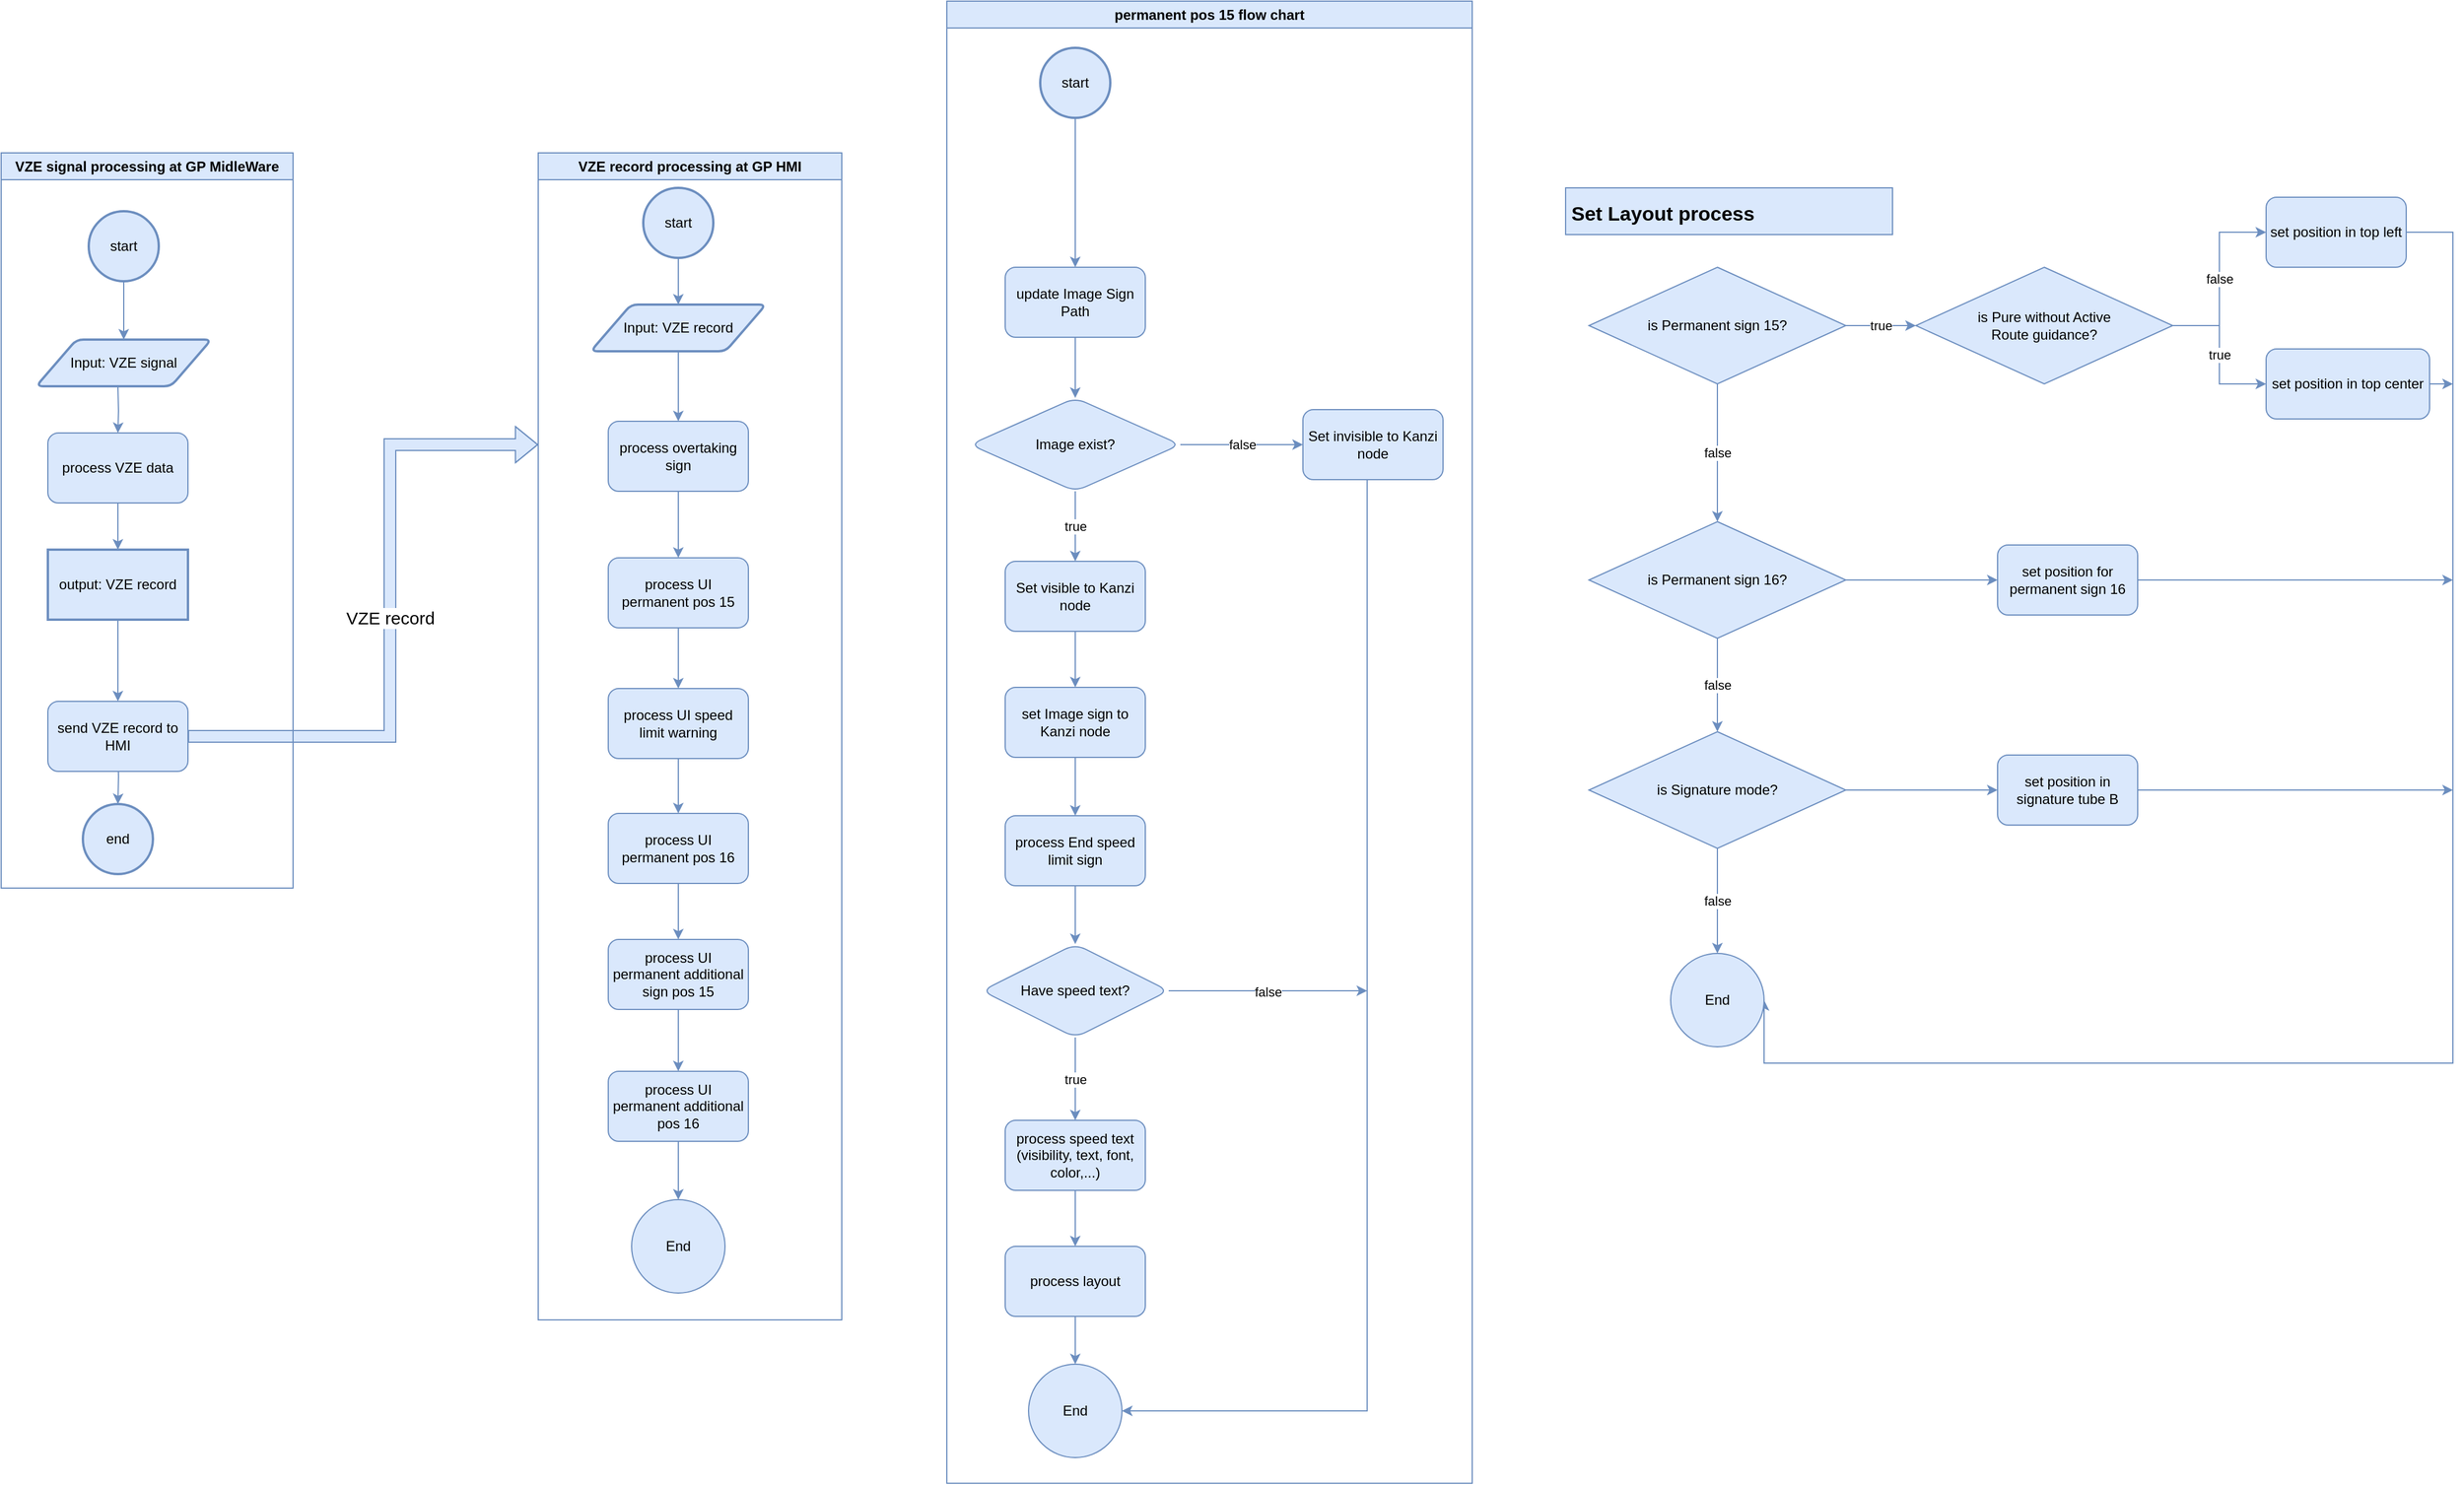 <mxfile version="22.0.8" type="github">
  <diagram id="C5RBs43oDa-KdzZeNtuy" name="Page-1">
    <mxGraphModel dx="1834" dy="1190" grid="1" gridSize="10" guides="1" tooltips="1" connect="1" arrows="1" fold="1" page="0" pageScale="1" pageWidth="827" pageHeight="1169" math="0" shadow="0">
      <root>
        <mxCell id="WIyWlLk6GJQsqaUBKTNV-0" />
        <mxCell id="WIyWlLk6GJQsqaUBKTNV-1" parent="WIyWlLk6GJQsqaUBKTNV-0" />
        <mxCell id="pweI87GoPsUc7fEqwlmQ-33" value="&lt;h1&gt;&lt;span style=&quot;font-size: 17px;&quot;&gt;Set Layout process&lt;/span&gt;&lt;/h1&gt;" style="text;html=1;strokeColor=#6c8ebf;fillColor=#dae8fc;spacing=5;spacingTop=-20;whiteSpace=wrap;overflow=hidden;rounded=0;" parent="WIyWlLk6GJQsqaUBKTNV-1" vertex="1">
          <mxGeometry x="990" y="-40" width="280" height="40" as="geometry" />
        </mxCell>
        <mxCell id="pweI87GoPsUc7fEqwlmQ-102" value="true" style="edgeStyle=orthogonalEdgeStyle;rounded=0;orthogonalLoop=1;jettySize=auto;html=1;fillColor=#dae8fc;strokeColor=#6c8ebf;" parent="WIyWlLk6GJQsqaUBKTNV-1" source="pweI87GoPsUc7fEqwlmQ-91" target="pweI87GoPsUc7fEqwlmQ-101" edge="1">
          <mxGeometry relative="1" as="geometry" />
        </mxCell>
        <mxCell id="pweI87GoPsUc7fEqwlmQ-106" value="false" style="edgeStyle=orthogonalEdgeStyle;rounded=0;orthogonalLoop=1;jettySize=auto;html=1;fillColor=#dae8fc;strokeColor=#6c8ebf;" parent="WIyWlLk6GJQsqaUBKTNV-1" source="pweI87GoPsUc7fEqwlmQ-91" target="pweI87GoPsUc7fEqwlmQ-105" edge="1">
          <mxGeometry relative="1" as="geometry" />
        </mxCell>
        <mxCell id="pweI87GoPsUc7fEqwlmQ-91" value="is Permanent sign 15?" style="rhombus;whiteSpace=wrap;html=1;fillColor=#dae8fc;strokeColor=#6c8ebf;" parent="WIyWlLk6GJQsqaUBKTNV-1" vertex="1">
          <mxGeometry x="1010" y="28" width="220" height="100" as="geometry" />
        </mxCell>
        <mxCell id="pweI87GoPsUc7fEqwlmQ-117" style="edgeStyle=orthogonalEdgeStyle;rounded=0;orthogonalLoop=1;jettySize=auto;html=1;entryX=1;entryY=0.5;entryDx=0;entryDy=0;fillColor=#dae8fc;strokeColor=#6c8ebf;" parent="WIyWlLk6GJQsqaUBKTNV-1" source="pweI87GoPsUc7fEqwlmQ-97" target="pweI87GoPsUc7fEqwlmQ-113" edge="1">
          <mxGeometry relative="1" as="geometry">
            <Array as="points">
              <mxPoint x="1750" y="-2" />
              <mxPoint x="1750" y="710" />
            </Array>
          </mxGeometry>
        </mxCell>
        <mxCell id="pweI87GoPsUc7fEqwlmQ-97" value="set position in top left" style="rounded=1;whiteSpace=wrap;html=1;fillColor=#dae8fc;strokeColor=#6c8ebf;" parent="WIyWlLk6GJQsqaUBKTNV-1" vertex="1">
          <mxGeometry x="1590" y="-32" width="120" height="60" as="geometry" />
        </mxCell>
        <mxCell id="pweI87GoPsUc7fEqwlmQ-118" style="edgeStyle=orthogonalEdgeStyle;rounded=0;orthogonalLoop=1;jettySize=auto;html=1;fillColor=#dae8fc;strokeColor=#6c8ebf;" parent="WIyWlLk6GJQsqaUBKTNV-1" source="pweI87GoPsUc7fEqwlmQ-99" edge="1">
          <mxGeometry relative="1" as="geometry">
            <mxPoint x="1750" y="128" as="targetPoint" />
          </mxGeometry>
        </mxCell>
        <mxCell id="pweI87GoPsUc7fEqwlmQ-99" value="set position in top center" style="rounded=1;whiteSpace=wrap;html=1;fillColor=#dae8fc;strokeColor=#6c8ebf;" parent="WIyWlLk6GJQsqaUBKTNV-1" vertex="1">
          <mxGeometry x="1590" y="98" width="140" height="60" as="geometry" />
        </mxCell>
        <mxCell id="pweI87GoPsUc7fEqwlmQ-115" value="false" style="edgeStyle=orthogonalEdgeStyle;rounded=0;orthogonalLoop=1;jettySize=auto;html=1;entryX=0;entryY=0.5;entryDx=0;entryDy=0;fillColor=#dae8fc;strokeColor=#6c8ebf;" parent="WIyWlLk6GJQsqaUBKTNV-1" source="pweI87GoPsUc7fEqwlmQ-101" target="pweI87GoPsUc7fEqwlmQ-97" edge="1">
          <mxGeometry relative="1" as="geometry" />
        </mxCell>
        <mxCell id="pweI87GoPsUc7fEqwlmQ-116" value="true" style="edgeStyle=orthogonalEdgeStyle;rounded=0;orthogonalLoop=1;jettySize=auto;html=1;entryX=0;entryY=0.5;entryDx=0;entryDy=0;fillColor=#dae8fc;strokeColor=#6c8ebf;" parent="WIyWlLk6GJQsqaUBKTNV-1" source="pweI87GoPsUc7fEqwlmQ-101" target="pweI87GoPsUc7fEqwlmQ-99" edge="1">
          <mxGeometry relative="1" as="geometry" />
        </mxCell>
        <mxCell id="pweI87GoPsUc7fEqwlmQ-101" value="is Pure without Active&lt;br&gt;Route guidance?" style="rhombus;whiteSpace=wrap;html=1;fillColor=#dae8fc;strokeColor=#6c8ebf;" parent="WIyWlLk6GJQsqaUBKTNV-1" vertex="1">
          <mxGeometry x="1290" y="28" width="220" height="100" as="geometry" />
        </mxCell>
        <mxCell id="pweI87GoPsUc7fEqwlmQ-108" style="edgeStyle=orthogonalEdgeStyle;rounded=0;orthogonalLoop=1;jettySize=auto;html=1;entryX=0;entryY=0.5;entryDx=0;entryDy=0;fillColor=#dae8fc;strokeColor=#6c8ebf;" parent="WIyWlLk6GJQsqaUBKTNV-1" source="pweI87GoPsUc7fEqwlmQ-105" target="pweI87GoPsUc7fEqwlmQ-107" edge="1">
          <mxGeometry relative="1" as="geometry" />
        </mxCell>
        <mxCell id="pweI87GoPsUc7fEqwlmQ-110" value="false" style="edgeStyle=orthogonalEdgeStyle;rounded=0;orthogonalLoop=1;jettySize=auto;html=1;fillColor=#dae8fc;strokeColor=#6c8ebf;" parent="WIyWlLk6GJQsqaUBKTNV-1" source="pweI87GoPsUc7fEqwlmQ-105" target="pweI87GoPsUc7fEqwlmQ-109" edge="1">
          <mxGeometry relative="1" as="geometry" />
        </mxCell>
        <mxCell id="pweI87GoPsUc7fEqwlmQ-105" value="is Permanent sign 16?" style="rhombus;whiteSpace=wrap;html=1;fillColor=#dae8fc;strokeColor=#6c8ebf;" parent="WIyWlLk6GJQsqaUBKTNV-1" vertex="1">
          <mxGeometry x="1010" y="246" width="220" height="100" as="geometry" />
        </mxCell>
        <mxCell id="pweI87GoPsUc7fEqwlmQ-119" style="edgeStyle=orthogonalEdgeStyle;rounded=0;orthogonalLoop=1;jettySize=auto;html=1;fillColor=#dae8fc;strokeColor=#6c8ebf;" parent="WIyWlLk6GJQsqaUBKTNV-1" source="pweI87GoPsUc7fEqwlmQ-107" edge="1">
          <mxGeometry relative="1" as="geometry">
            <mxPoint x="1750" y="296" as="targetPoint" />
          </mxGeometry>
        </mxCell>
        <mxCell id="pweI87GoPsUc7fEqwlmQ-107" value="set position for permanent sign 16" style="rounded=1;whiteSpace=wrap;html=1;fillColor=#dae8fc;strokeColor=#6c8ebf;" parent="WIyWlLk6GJQsqaUBKTNV-1" vertex="1">
          <mxGeometry x="1360" y="266" width="120" height="60" as="geometry" />
        </mxCell>
        <mxCell id="pweI87GoPsUc7fEqwlmQ-112" value="" style="edgeStyle=orthogonalEdgeStyle;rounded=0;orthogonalLoop=1;jettySize=auto;html=1;fillColor=#dae8fc;strokeColor=#6c8ebf;" parent="WIyWlLk6GJQsqaUBKTNV-1" source="pweI87GoPsUc7fEqwlmQ-109" target="pweI87GoPsUc7fEqwlmQ-111" edge="1">
          <mxGeometry relative="1" as="geometry" />
        </mxCell>
        <mxCell id="pweI87GoPsUc7fEqwlmQ-114" value="false" style="edgeStyle=orthogonalEdgeStyle;rounded=0;orthogonalLoop=1;jettySize=auto;html=1;fillColor=#dae8fc;strokeColor=#6c8ebf;" parent="WIyWlLk6GJQsqaUBKTNV-1" source="pweI87GoPsUc7fEqwlmQ-109" target="pweI87GoPsUc7fEqwlmQ-113" edge="1">
          <mxGeometry relative="1" as="geometry" />
        </mxCell>
        <mxCell id="pweI87GoPsUc7fEqwlmQ-109" value="is Signature mode?" style="rhombus;whiteSpace=wrap;html=1;fillColor=#dae8fc;strokeColor=#6c8ebf;" parent="WIyWlLk6GJQsqaUBKTNV-1" vertex="1">
          <mxGeometry x="1010" y="426" width="220" height="100" as="geometry" />
        </mxCell>
        <mxCell id="pweI87GoPsUc7fEqwlmQ-120" style="edgeStyle=orthogonalEdgeStyle;rounded=0;orthogonalLoop=1;jettySize=auto;html=1;fillColor=#dae8fc;strokeColor=#6c8ebf;" parent="WIyWlLk6GJQsqaUBKTNV-1" source="pweI87GoPsUc7fEqwlmQ-111" edge="1">
          <mxGeometry relative="1" as="geometry">
            <mxPoint x="1750" y="476" as="targetPoint" />
          </mxGeometry>
        </mxCell>
        <mxCell id="pweI87GoPsUc7fEqwlmQ-111" value="set position in signature tube B" style="rounded=1;whiteSpace=wrap;html=1;fillColor=#dae8fc;strokeColor=#6c8ebf;" parent="WIyWlLk6GJQsqaUBKTNV-1" vertex="1">
          <mxGeometry x="1360" y="446" width="120" height="60" as="geometry" />
        </mxCell>
        <mxCell id="pweI87GoPsUc7fEqwlmQ-113" value="End" style="ellipse;whiteSpace=wrap;html=1;fillColor=#dae8fc;strokeColor=#6c8ebf;" parent="WIyWlLk6GJQsqaUBKTNV-1" vertex="1">
          <mxGeometry x="1080" y="616" width="80" height="80" as="geometry" />
        </mxCell>
        <mxCell id="uQiKLjegs5ypkHMmcUOT-59" value="&lt;font style=&quot;font-size: 15px;&quot;&gt;VZE record&lt;/font&gt;" style="edgeStyle=orthogonalEdgeStyle;rounded=0;orthogonalLoop=1;jettySize=auto;html=1;shape=flexArrow;fillColor=#dae8fc;strokeColor=#6c8ebf;exitX=1;exitY=0.5;exitDx=0;exitDy=0;entryX=0;entryY=0.25;entryDx=0;entryDy=0;" edge="1" parent="WIyWlLk6GJQsqaUBKTNV-1" source="uQiKLjegs5ypkHMmcUOT-26" target="uQiKLjegs5ypkHMmcUOT-100">
          <mxGeometry relative="1" as="geometry">
            <mxPoint x="110" y="245" as="targetPoint" />
            <Array as="points">
              <mxPoint x="-17" y="430" />
              <mxPoint x="-17" y="180" />
            </Array>
          </mxGeometry>
        </mxCell>
        <mxCell id="uQiKLjegs5ypkHMmcUOT-13" value="VZE signal&amp;nbsp;processing&amp;nbsp;at GP MidleWare" style="swimlane;whiteSpace=wrap;html=1;fillColor=#dae8fc;strokeColor=#6c8ebf;" vertex="1" parent="WIyWlLk6GJQsqaUBKTNV-1">
          <mxGeometry x="-350" y="-70" width="250" height="630" as="geometry">
            <mxRectangle x="-250" y="-70" width="230" height="30" as="alternateBounds" />
          </mxGeometry>
        </mxCell>
        <mxCell id="uQiKLjegs5ypkHMmcUOT-33" value="" style="edgeStyle=orthogonalEdgeStyle;rounded=0;orthogonalLoop=1;jettySize=auto;html=1;fillColor=#dae8fc;strokeColor=#6c8ebf;" edge="1" parent="uQiKLjegs5ypkHMmcUOT-13" source="uQiKLjegs5ypkHMmcUOT-0" target="uQiKLjegs5ypkHMmcUOT-32">
          <mxGeometry relative="1" as="geometry" />
        </mxCell>
        <mxCell id="uQiKLjegs5ypkHMmcUOT-0" value="process VZE data" style="whiteSpace=wrap;html=1;fillColor=#dae8fc;strokeColor=#6c8ebf;rounded=1;" vertex="1" parent="uQiKLjegs5ypkHMmcUOT-13">
          <mxGeometry x="40" y="240" width="120" height="60" as="geometry" />
        </mxCell>
        <mxCell id="uQiKLjegs5ypkHMmcUOT-22" value="" style="edgeStyle=orthogonalEdgeStyle;rounded=0;orthogonalLoop=1;jettySize=auto;html=1;fillColor=#dae8fc;strokeColor=#6c8ebf;" edge="1" parent="uQiKLjegs5ypkHMmcUOT-13" target="uQiKLjegs5ypkHMmcUOT-21">
          <mxGeometry relative="1" as="geometry">
            <mxPoint x="100" y="510" as="sourcePoint" />
          </mxGeometry>
        </mxCell>
        <mxCell id="uQiKLjegs5ypkHMmcUOT-55" value="" style="edgeStyle=orthogonalEdgeStyle;rounded=0;orthogonalLoop=1;jettySize=auto;html=1;fillColor=#dae8fc;strokeColor=#6c8ebf;" edge="1" parent="uQiKLjegs5ypkHMmcUOT-13" source="uQiKLjegs5ypkHMmcUOT-20" target="uQiKLjegs5ypkHMmcUOT-54">
          <mxGeometry relative="1" as="geometry" />
        </mxCell>
        <mxCell id="uQiKLjegs5ypkHMmcUOT-20" value="start" style="strokeWidth=2;html=1;shape=mxgraph.flowchart.start_2;whiteSpace=wrap;fillColor=#dae8fc;strokeColor=#6c8ebf;" vertex="1" parent="uQiKLjegs5ypkHMmcUOT-13">
          <mxGeometry x="75" y="50" width="60" height="60" as="geometry" />
        </mxCell>
        <mxCell id="uQiKLjegs5ypkHMmcUOT-21" value="end" style="strokeWidth=2;html=1;shape=mxgraph.flowchart.start_2;whiteSpace=wrap;fillColor=#dae8fc;strokeColor=#6c8ebf;" vertex="1" parent="uQiKLjegs5ypkHMmcUOT-13">
          <mxGeometry x="70" y="558" width="60" height="60" as="geometry" />
        </mxCell>
        <mxCell id="uQiKLjegs5ypkHMmcUOT-28" value="" style="edgeStyle=orthogonalEdgeStyle;rounded=0;orthogonalLoop=1;jettySize=auto;html=1;fillColor=#dae8fc;strokeColor=#6c8ebf;" edge="1" parent="uQiKLjegs5ypkHMmcUOT-13" target="uQiKLjegs5ypkHMmcUOT-0">
          <mxGeometry relative="1" as="geometry">
            <mxPoint x="100" y="200" as="sourcePoint" />
          </mxGeometry>
        </mxCell>
        <mxCell id="uQiKLjegs5ypkHMmcUOT-26" value="send VZE record to HMI" style="whiteSpace=wrap;html=1;fillColor=#dae8fc;strokeColor=#6c8ebf;rounded=1;" vertex="1" parent="uQiKLjegs5ypkHMmcUOT-13">
          <mxGeometry x="40" y="470" width="120" height="60" as="geometry" />
        </mxCell>
        <mxCell id="uQiKLjegs5ypkHMmcUOT-34" value="" style="edgeStyle=orthogonalEdgeStyle;rounded=0;orthogonalLoop=1;jettySize=auto;html=1;fillColor=#dae8fc;strokeColor=#6c8ebf;" edge="1" parent="uQiKLjegs5ypkHMmcUOT-13" source="uQiKLjegs5ypkHMmcUOT-32" target="uQiKLjegs5ypkHMmcUOT-26">
          <mxGeometry relative="1" as="geometry" />
        </mxCell>
        <mxCell id="uQiKLjegs5ypkHMmcUOT-32" value="output: VZE record" style="whiteSpace=wrap;html=1;fillColor=#dae8fc;strokeColor=#6c8ebf;strokeWidth=2;" vertex="1" parent="uQiKLjegs5ypkHMmcUOT-13">
          <mxGeometry x="40" y="340" width="120" height="60" as="geometry" />
        </mxCell>
        <mxCell id="uQiKLjegs5ypkHMmcUOT-54" value="Input: VZE signal" style="shape=parallelogram;html=1;strokeWidth=2;perimeter=parallelogramPerimeter;whiteSpace=wrap;rounded=1;arcSize=12;size=0.23;fillColor=#dae8fc;strokeColor=#6c8ebf;" vertex="1" parent="uQiKLjegs5ypkHMmcUOT-13">
          <mxGeometry x="30" y="160" width="150" height="40" as="geometry" />
        </mxCell>
        <mxCell id="uQiKLjegs5ypkHMmcUOT-100" value="VZE record&amp;nbsp;processing&amp;nbsp;at GP HMI" style="swimlane;whiteSpace=wrap;html=1;fillColor=#dae8fc;strokeColor=#6c8ebf;" vertex="1" parent="WIyWlLk6GJQsqaUBKTNV-1">
          <mxGeometry x="110" y="-70" width="260" height="1000" as="geometry" />
        </mxCell>
        <mxCell id="uQiKLjegs5ypkHMmcUOT-101" value="process UI permanent pos 16" style="whiteSpace=wrap;html=1;rounded=1;glass=0;strokeWidth=1;shadow=0;fillColor=#dae8fc;strokeColor=#6c8ebf;" vertex="1" parent="uQiKLjegs5ypkHMmcUOT-100">
          <mxGeometry x="60" y="566" width="120" height="60" as="geometry" />
        </mxCell>
        <mxCell id="uQiKLjegs5ypkHMmcUOT-102" value="End" style="ellipse;whiteSpace=wrap;html=1;aspect=fixed;fillColor=#dae8fc;strokeColor=#6c8ebf;" vertex="1" parent="uQiKLjegs5ypkHMmcUOT-100">
          <mxGeometry x="80" y="897" width="80" height="80" as="geometry" />
        </mxCell>
        <mxCell id="uQiKLjegs5ypkHMmcUOT-103" value="process UI permanent pos 15" style="rounded=1;whiteSpace=wrap;html=1;fillColor=#dae8fc;strokeColor=#6c8ebf;" vertex="1" parent="uQiKLjegs5ypkHMmcUOT-100">
          <mxGeometry x="60" y="347" width="120" height="60" as="geometry" />
        </mxCell>
        <mxCell id="uQiKLjegs5ypkHMmcUOT-104" value="" style="edgeStyle=orthogonalEdgeStyle;rounded=0;orthogonalLoop=1;jettySize=auto;html=1;fillColor=#dae8fc;strokeColor=#6c8ebf;" edge="1" parent="uQiKLjegs5ypkHMmcUOT-100" source="uQiKLjegs5ypkHMmcUOT-105" target="uQiKLjegs5ypkHMmcUOT-101">
          <mxGeometry relative="1" as="geometry" />
        </mxCell>
        <mxCell id="uQiKLjegs5ypkHMmcUOT-105" value="process UI speed limit warning" style="whiteSpace=wrap;html=1;fillColor=#dae8fc;strokeColor=#6c8ebf;rounded=1;" vertex="1" parent="uQiKLjegs5ypkHMmcUOT-100">
          <mxGeometry x="60" y="459" width="120" height="60" as="geometry" />
        </mxCell>
        <mxCell id="uQiKLjegs5ypkHMmcUOT-106" value="" style="edgeStyle=orthogonalEdgeStyle;rounded=0;orthogonalLoop=1;jettySize=auto;html=1;fillColor=#dae8fc;strokeColor=#6c8ebf;" edge="1" parent="uQiKLjegs5ypkHMmcUOT-100" source="uQiKLjegs5ypkHMmcUOT-103" target="uQiKLjegs5ypkHMmcUOT-105">
          <mxGeometry relative="1" as="geometry" />
        </mxCell>
        <mxCell id="uQiKLjegs5ypkHMmcUOT-107" value="process UI permanent additional sign pos 15" style="whiteSpace=wrap;html=1;rounded=1;glass=0;strokeWidth=1;shadow=0;fillColor=#dae8fc;strokeColor=#6c8ebf;" vertex="1" parent="uQiKLjegs5ypkHMmcUOT-100">
          <mxGeometry x="60" y="674" width="120" height="60" as="geometry" />
        </mxCell>
        <mxCell id="uQiKLjegs5ypkHMmcUOT-108" value="" style="edgeStyle=orthogonalEdgeStyle;rounded=0;orthogonalLoop=1;jettySize=auto;html=1;fillColor=#dae8fc;strokeColor=#6c8ebf;" edge="1" parent="uQiKLjegs5ypkHMmcUOT-100" source="uQiKLjegs5ypkHMmcUOT-101" target="uQiKLjegs5ypkHMmcUOT-107">
          <mxGeometry relative="1" as="geometry" />
        </mxCell>
        <mxCell id="uQiKLjegs5ypkHMmcUOT-109" value="" style="edgeStyle=orthogonalEdgeStyle;rounded=0;orthogonalLoop=1;jettySize=auto;html=1;fillColor=#dae8fc;strokeColor=#6c8ebf;" edge="1" parent="uQiKLjegs5ypkHMmcUOT-100" source="uQiKLjegs5ypkHMmcUOT-110" target="uQiKLjegs5ypkHMmcUOT-102">
          <mxGeometry relative="1" as="geometry" />
        </mxCell>
        <mxCell id="uQiKLjegs5ypkHMmcUOT-110" value="process UI permanent additional pos 16" style="whiteSpace=wrap;html=1;rounded=1;glass=0;strokeWidth=1;shadow=0;fillColor=#dae8fc;strokeColor=#6c8ebf;" vertex="1" parent="uQiKLjegs5ypkHMmcUOT-100">
          <mxGeometry x="60" y="787" width="120" height="60" as="geometry" />
        </mxCell>
        <mxCell id="uQiKLjegs5ypkHMmcUOT-111" value="" style="edgeStyle=orthogonalEdgeStyle;rounded=0;orthogonalLoop=1;jettySize=auto;html=1;fillColor=#dae8fc;strokeColor=#6c8ebf;" edge="1" parent="uQiKLjegs5ypkHMmcUOT-100" source="uQiKLjegs5ypkHMmcUOT-107" target="uQiKLjegs5ypkHMmcUOT-110">
          <mxGeometry relative="1" as="geometry" />
        </mxCell>
        <mxCell id="uQiKLjegs5ypkHMmcUOT-112" value="" style="edgeStyle=orthogonalEdgeStyle;rounded=0;orthogonalLoop=1;jettySize=auto;html=1;fillColor=#dae8fc;strokeColor=#6c8ebf;" edge="1" parent="uQiKLjegs5ypkHMmcUOT-100" source="uQiKLjegs5ypkHMmcUOT-113" target="uQiKLjegs5ypkHMmcUOT-103">
          <mxGeometry relative="1" as="geometry" />
        </mxCell>
        <mxCell id="uQiKLjegs5ypkHMmcUOT-113" value="process overtaking sign" style="rounded=1;whiteSpace=wrap;html=1;fillColor=#dae8fc;strokeColor=#6c8ebf;" vertex="1" parent="uQiKLjegs5ypkHMmcUOT-100">
          <mxGeometry x="60" y="230" width="120" height="60" as="geometry" />
        </mxCell>
        <mxCell id="uQiKLjegs5ypkHMmcUOT-114" value="" style="edgeStyle=orthogonalEdgeStyle;rounded=0;orthogonalLoop=1;jettySize=auto;html=1;fillColor=#dae8fc;strokeColor=#6c8ebf;" edge="1" parent="uQiKLjegs5ypkHMmcUOT-100" source="uQiKLjegs5ypkHMmcUOT-115" target="uQiKLjegs5ypkHMmcUOT-113">
          <mxGeometry relative="1" as="geometry" />
        </mxCell>
        <mxCell id="uQiKLjegs5ypkHMmcUOT-115" value="Input: VZE record" style="shape=parallelogram;html=1;strokeWidth=2;perimeter=parallelogramPerimeter;whiteSpace=wrap;rounded=1;arcSize=12;size=0.23;fillColor=#dae8fc;strokeColor=#6c8ebf;" vertex="1" parent="uQiKLjegs5ypkHMmcUOT-100">
          <mxGeometry x="45" y="130" width="150" height="40" as="geometry" />
        </mxCell>
        <mxCell id="uQiKLjegs5ypkHMmcUOT-116" value="" style="edgeStyle=orthogonalEdgeStyle;rounded=0;orthogonalLoop=1;jettySize=auto;html=1;fillColor=#dae8fc;strokeColor=#6c8ebf;" edge="1" parent="uQiKLjegs5ypkHMmcUOT-100" source="uQiKLjegs5ypkHMmcUOT-117" target="uQiKLjegs5ypkHMmcUOT-115">
          <mxGeometry relative="1" as="geometry" />
        </mxCell>
        <mxCell id="uQiKLjegs5ypkHMmcUOT-117" value="start" style="strokeWidth=2;html=1;shape=mxgraph.flowchart.start_2;whiteSpace=wrap;fillColor=#dae8fc;strokeColor=#6c8ebf;" vertex="1" parent="uQiKLjegs5ypkHMmcUOT-100">
          <mxGeometry x="90" y="30" width="60" height="60" as="geometry" />
        </mxCell>
        <mxCell id="uQiKLjegs5ypkHMmcUOT-136" value="permanent pos 15 flow chart" style="swimlane;whiteSpace=wrap;html=1;fillColor=#dae8fc;strokeColor=#6c8ebf;" vertex="1" parent="WIyWlLk6GJQsqaUBKTNV-1">
          <mxGeometry x="460" y="-200" width="450" height="1270" as="geometry" />
        </mxCell>
        <mxCell id="uQiKLjegs5ypkHMmcUOT-158" value="start" style="strokeWidth=2;html=1;shape=mxgraph.flowchart.start_2;whiteSpace=wrap;fillColor=#dae8fc;strokeColor=#6c8ebf;" vertex="1" parent="uQiKLjegs5ypkHMmcUOT-136">
          <mxGeometry x="80" y="40" width="60" height="60" as="geometry" />
        </mxCell>
        <mxCell id="uQiKLjegs5ypkHMmcUOT-137" value="" style="edgeStyle=orthogonalEdgeStyle;rounded=0;orthogonalLoop=1;jettySize=auto;html=1;fillColor=#dae8fc;strokeColor=#6c8ebf;" edge="1" parent="WIyWlLk6GJQsqaUBKTNV-1" source="uQiKLjegs5ypkHMmcUOT-138" target="uQiKLjegs5ypkHMmcUOT-157">
          <mxGeometry relative="1" as="geometry" />
        </mxCell>
        <mxCell id="uQiKLjegs5ypkHMmcUOT-138" value="set Image sign to Kanzi node" style="whiteSpace=wrap;html=1;rounded=1;glass=0;strokeWidth=1;shadow=0;fillColor=#dae8fc;strokeColor=#6c8ebf;" vertex="1" parent="WIyWlLk6GJQsqaUBKTNV-1">
          <mxGeometry x="510" y="388" width="120" height="60" as="geometry" />
        </mxCell>
        <mxCell id="uQiKLjegs5ypkHMmcUOT-139" value="" style="edgeStyle=orthogonalEdgeStyle;rounded=0;orthogonalLoop=1;jettySize=auto;html=1;fillColor=#dae8fc;strokeColor=#6c8ebf;" edge="1" parent="WIyWlLk6GJQsqaUBKTNV-1" source="uQiKLjegs5ypkHMmcUOT-140" target="uQiKLjegs5ypkHMmcUOT-155">
          <mxGeometry relative="1" as="geometry" />
        </mxCell>
        <mxCell id="uQiKLjegs5ypkHMmcUOT-140" value="process speed text&lt;br&gt;(visibility, text, font, color,...)" style="whiteSpace=wrap;html=1;rounded=1;glass=0;strokeWidth=1;shadow=0;fillColor=#dae8fc;strokeColor=#6c8ebf;" vertex="1" parent="WIyWlLk6GJQsqaUBKTNV-1">
          <mxGeometry x="510" y="759" width="120" height="60" as="geometry" />
        </mxCell>
        <mxCell id="uQiKLjegs5ypkHMmcUOT-141" value="" style="edgeStyle=orthogonalEdgeStyle;rounded=0;orthogonalLoop=1;jettySize=auto;html=1;fillColor=#dae8fc;strokeColor=#6c8ebf;" edge="1" parent="WIyWlLk6GJQsqaUBKTNV-1" source="uQiKLjegs5ypkHMmcUOT-142" target="uQiKLjegs5ypkHMmcUOT-145">
          <mxGeometry relative="1" as="geometry" />
        </mxCell>
        <mxCell id="uQiKLjegs5ypkHMmcUOT-142" value="update Image Sign Path" style="rounded=1;whiteSpace=wrap;html=1;fillColor=#dae8fc;strokeColor=#6c8ebf;" vertex="1" parent="WIyWlLk6GJQsqaUBKTNV-1">
          <mxGeometry x="510" y="28" width="120" height="60" as="geometry" />
        </mxCell>
        <mxCell id="uQiKLjegs5ypkHMmcUOT-143" value="true" style="edgeStyle=orthogonalEdgeStyle;rounded=0;orthogonalLoop=1;jettySize=auto;html=1;fillColor=#dae8fc;strokeColor=#6c8ebf;" edge="1" parent="WIyWlLk6GJQsqaUBKTNV-1" source="uQiKLjegs5ypkHMmcUOT-145" target="uQiKLjegs5ypkHMmcUOT-148">
          <mxGeometry relative="1" as="geometry" />
        </mxCell>
        <mxCell id="uQiKLjegs5ypkHMmcUOT-144" value="false" style="edgeStyle=orthogonalEdgeStyle;rounded=0;orthogonalLoop=1;jettySize=auto;html=1;entryX=0;entryY=0.5;entryDx=0;entryDy=0;fillColor=#dae8fc;strokeColor=#6c8ebf;" edge="1" parent="WIyWlLk6GJQsqaUBKTNV-1" source="uQiKLjegs5ypkHMmcUOT-145" target="uQiKLjegs5ypkHMmcUOT-150">
          <mxGeometry relative="1" as="geometry" />
        </mxCell>
        <mxCell id="uQiKLjegs5ypkHMmcUOT-145" value="Image exist?" style="rhombus;whiteSpace=wrap;html=1;fillColor=#dae8fc;strokeColor=#6c8ebf;rounded=1;" vertex="1" parent="WIyWlLk6GJQsqaUBKTNV-1">
          <mxGeometry x="480" y="140" width="180" height="80" as="geometry" />
        </mxCell>
        <mxCell id="uQiKLjegs5ypkHMmcUOT-146" value="End" style="ellipse;whiteSpace=wrap;html=1;aspect=fixed;fillColor=#dae8fc;strokeColor=#6c8ebf;" vertex="1" parent="WIyWlLk6GJQsqaUBKTNV-1">
          <mxGeometry x="530" y="968" width="80" height="80" as="geometry" />
        </mxCell>
        <mxCell id="uQiKLjegs5ypkHMmcUOT-147" value="" style="edgeStyle=orthogonalEdgeStyle;rounded=0;orthogonalLoop=1;jettySize=auto;html=1;fillColor=#dae8fc;strokeColor=#6c8ebf;" edge="1" parent="WIyWlLk6GJQsqaUBKTNV-1" source="uQiKLjegs5ypkHMmcUOT-148" target="uQiKLjegs5ypkHMmcUOT-138">
          <mxGeometry relative="1" as="geometry" />
        </mxCell>
        <mxCell id="uQiKLjegs5ypkHMmcUOT-148" value="Set visible to Kanzi node" style="whiteSpace=wrap;html=1;fillColor=#dae8fc;strokeColor=#6c8ebf;rounded=1;" vertex="1" parent="WIyWlLk6GJQsqaUBKTNV-1">
          <mxGeometry x="510" y="280" width="120" height="60" as="geometry" />
        </mxCell>
        <mxCell id="uQiKLjegs5ypkHMmcUOT-149" style="edgeStyle=orthogonalEdgeStyle;rounded=0;orthogonalLoop=1;jettySize=auto;html=1;entryX=1;entryY=0.5;entryDx=0;entryDy=0;fillColor=#dae8fc;strokeColor=#6c8ebf;" edge="1" parent="WIyWlLk6GJQsqaUBKTNV-1" source="uQiKLjegs5ypkHMmcUOT-150" target="uQiKLjegs5ypkHMmcUOT-146">
          <mxGeometry relative="1" as="geometry">
            <Array as="points">
              <mxPoint x="820" y="1008" />
            </Array>
          </mxGeometry>
        </mxCell>
        <mxCell id="uQiKLjegs5ypkHMmcUOT-150" value="Set invisible to Kanzi node" style="whiteSpace=wrap;html=1;fillColor=#dae8fc;strokeColor=#6c8ebf;rounded=1;" vertex="1" parent="WIyWlLk6GJQsqaUBKTNV-1">
          <mxGeometry x="765" y="150" width="120" height="60" as="geometry" />
        </mxCell>
        <mxCell id="uQiKLjegs5ypkHMmcUOT-151" value="true" style="edgeStyle=orthogonalEdgeStyle;rounded=0;orthogonalLoop=1;jettySize=auto;html=1;entryX=0.5;entryY=0;entryDx=0;entryDy=0;fillColor=#dae8fc;strokeColor=#6c8ebf;" edge="1" parent="WIyWlLk6GJQsqaUBKTNV-1" source="uQiKLjegs5ypkHMmcUOT-153" target="uQiKLjegs5ypkHMmcUOT-140">
          <mxGeometry relative="1" as="geometry" />
        </mxCell>
        <mxCell id="uQiKLjegs5ypkHMmcUOT-152" value="false" style="edgeStyle=orthogonalEdgeStyle;rounded=0;orthogonalLoop=1;jettySize=auto;html=1;fillColor=#dae8fc;strokeColor=#6c8ebf;" edge="1" parent="WIyWlLk6GJQsqaUBKTNV-1" source="uQiKLjegs5ypkHMmcUOT-153">
          <mxGeometry relative="1" as="geometry">
            <mxPoint x="820" y="648" as="targetPoint" />
          </mxGeometry>
        </mxCell>
        <mxCell id="uQiKLjegs5ypkHMmcUOT-153" value="Have speed text?" style="rhombus;whiteSpace=wrap;html=1;fillColor=#dae8fc;strokeColor=#6c8ebf;rounded=1;glass=0;strokeWidth=1;shadow=0;" vertex="1" parent="WIyWlLk6GJQsqaUBKTNV-1">
          <mxGeometry x="490" y="608" width="160" height="80" as="geometry" />
        </mxCell>
        <mxCell id="uQiKLjegs5ypkHMmcUOT-154" value="" style="edgeStyle=orthogonalEdgeStyle;rounded=0;orthogonalLoop=1;jettySize=auto;html=1;fillColor=#dae8fc;strokeColor=#6c8ebf;" edge="1" parent="WIyWlLk6GJQsqaUBKTNV-1" source="uQiKLjegs5ypkHMmcUOT-155" target="uQiKLjegs5ypkHMmcUOT-146">
          <mxGeometry relative="1" as="geometry" />
        </mxCell>
        <mxCell id="uQiKLjegs5ypkHMmcUOT-155" value="process layout" style="whiteSpace=wrap;html=1;fillColor=#dae8fc;strokeColor=#6c8ebf;rounded=1;glass=0;strokeWidth=1;shadow=0;" vertex="1" parent="WIyWlLk6GJQsqaUBKTNV-1">
          <mxGeometry x="510" y="867" width="120" height="60" as="geometry" />
        </mxCell>
        <mxCell id="uQiKLjegs5ypkHMmcUOT-156" style="edgeStyle=orthogonalEdgeStyle;rounded=0;orthogonalLoop=1;jettySize=auto;html=1;entryX=0.5;entryY=0;entryDx=0;entryDy=0;fillColor=#dae8fc;strokeColor=#6c8ebf;" edge="1" parent="WIyWlLk6GJQsqaUBKTNV-1" source="uQiKLjegs5ypkHMmcUOT-157" target="uQiKLjegs5ypkHMmcUOT-153">
          <mxGeometry relative="1" as="geometry" />
        </mxCell>
        <mxCell id="uQiKLjegs5ypkHMmcUOT-157" value="process End speed limit sign" style="whiteSpace=wrap;html=1;rounded=1;glass=0;strokeWidth=1;shadow=0;fillColor=#dae8fc;strokeColor=#6c8ebf;" vertex="1" parent="WIyWlLk6GJQsqaUBKTNV-1">
          <mxGeometry x="510" y="498" width="120" height="60" as="geometry" />
        </mxCell>
        <mxCell id="uQiKLjegs5ypkHMmcUOT-159" style="edgeStyle=orthogonalEdgeStyle;rounded=0;orthogonalLoop=1;jettySize=auto;html=1;entryX=0.5;entryY=0;entryDx=0;entryDy=0;fillColor=#dae8fc;strokeColor=#6c8ebf;" edge="1" parent="WIyWlLk6GJQsqaUBKTNV-1" source="uQiKLjegs5ypkHMmcUOT-158" target="uQiKLjegs5ypkHMmcUOT-142">
          <mxGeometry relative="1" as="geometry" />
        </mxCell>
      </root>
    </mxGraphModel>
  </diagram>
</mxfile>
